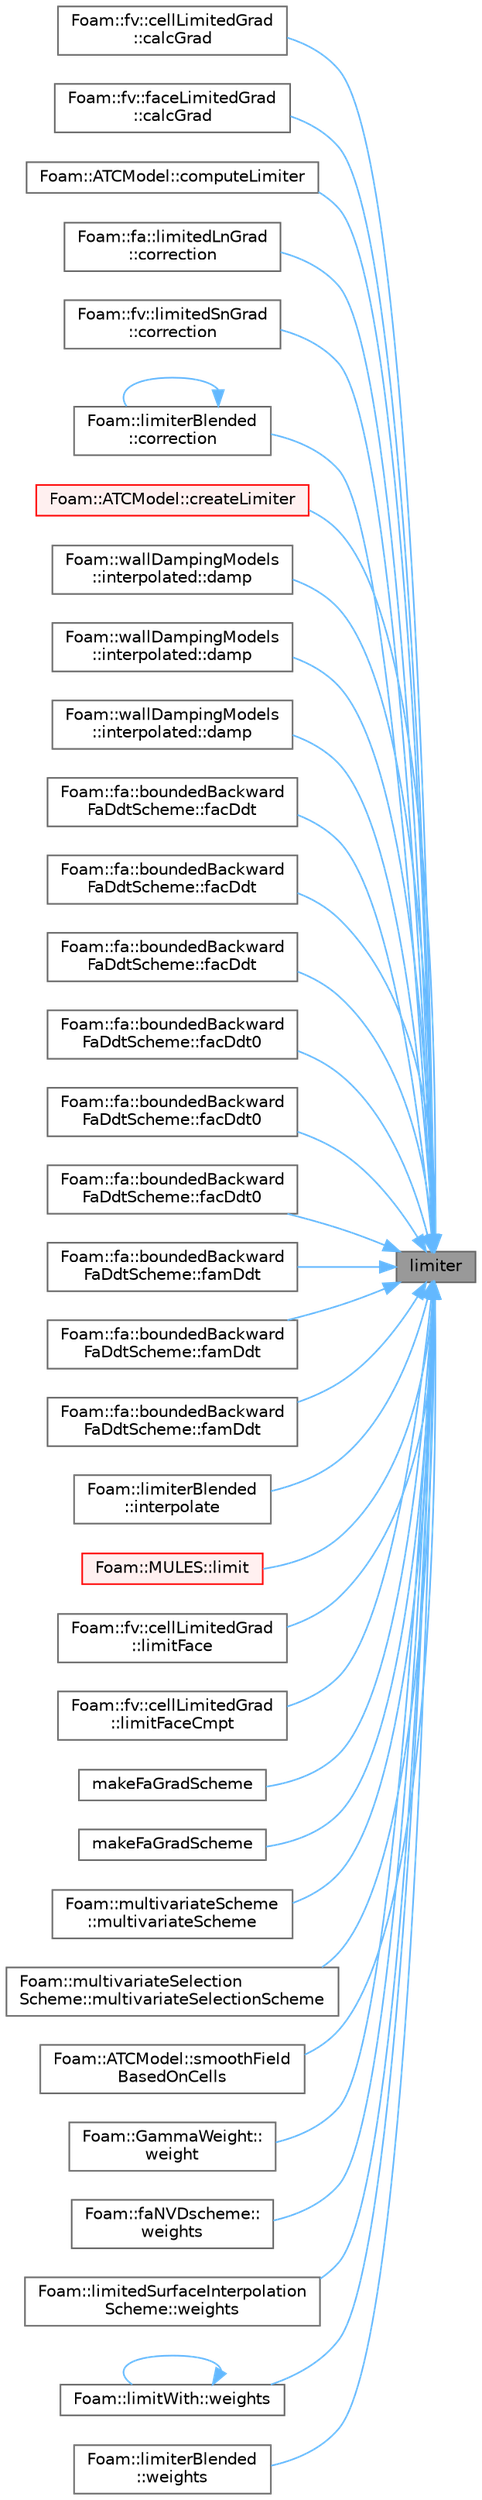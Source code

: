 digraph "limiter"
{
 // LATEX_PDF_SIZE
  bgcolor="transparent";
  edge [fontname=Helvetica,fontsize=10,labelfontname=Helvetica,labelfontsize=10];
  node [fontname=Helvetica,fontsize=10,shape=box,height=0.2,width=0.4];
  rankdir="RL";
  Node1 [id="Node000001",label="limiter",height=0.2,width=0.4,color="gray40", fillcolor="grey60", style="filled", fontcolor="black",tooltip=" "];
  Node1 -> Node2 [id="edge1_Node000001_Node000002",dir="back",color="steelblue1",style="solid",tooltip=" "];
  Node2 [id="Node000002",label="Foam::fv::cellLimitedGrad\l::calcGrad",height=0.2,width=0.4,color="grey40", fillcolor="white", style="filled",URL="$classFoam_1_1fv_1_1cellLimitedGrad.html#a235976831405ff5c4770d4b4e1b015cb",tooltip=" "];
  Node1 -> Node3 [id="edge2_Node000001_Node000003",dir="back",color="steelblue1",style="solid",tooltip=" "];
  Node3 [id="Node000003",label="Foam::fv::faceLimitedGrad\l::calcGrad",height=0.2,width=0.4,color="grey40", fillcolor="white", style="filled",URL="$classFoam_1_1fv_1_1faceLimitedGrad.html#a888b9f973d263ba5820597263f00824c",tooltip=" "];
  Node1 -> Node4 [id="edge3_Node000001_Node000004",dir="back",color="steelblue1",style="solid",tooltip=" "];
  Node4 [id="Node000004",label="Foam::ATCModel::computeLimiter",height=0.2,width=0.4,color="grey40", fillcolor="white", style="filled",URL="$classFoam_1_1ATCModel.html#af7f4105c3aade63c355f7a8bc1484740",tooltip=" "];
  Node1 -> Node5 [id="edge4_Node000001_Node000005",dir="back",color="steelblue1",style="solid",tooltip=" "];
  Node5 [id="Node000005",label="Foam::fa::limitedLnGrad\l::correction",height=0.2,width=0.4,color="grey40", fillcolor="white", style="filled",URL="$classFoam_1_1fa_1_1limitedLnGrad.html#a0226f0ea607e8a71157a9be54665374e",tooltip=" "];
  Node1 -> Node6 [id="edge5_Node000001_Node000006",dir="back",color="steelblue1",style="solid",tooltip=" "];
  Node6 [id="Node000006",label="Foam::fv::limitedSnGrad\l::correction",height=0.2,width=0.4,color="grey40", fillcolor="white", style="filled",URL="$classFoam_1_1fv_1_1limitedSnGrad.html#ab85727e995470e7484f0dec7544b1e4d",tooltip=" "];
  Node1 -> Node7 [id="edge6_Node000001_Node000007",dir="back",color="steelblue1",style="solid",tooltip=" "];
  Node7 [id="Node000007",label="Foam::limiterBlended\l::correction",height=0.2,width=0.4,color="grey40", fillcolor="white", style="filled",URL="$classFoam_1_1limiterBlended.html#a9c79cff1f5952f2e865730d39bf9b2fe",tooltip=" "];
  Node7 -> Node7 [id="edge7_Node000007_Node000007",dir="back",color="steelblue1",style="solid",tooltip=" "];
  Node1 -> Node8 [id="edge8_Node000001_Node000008",dir="back",color="steelblue1",style="solid",tooltip=" "];
  Node8 [id="Node000008",label="Foam::ATCModel::createLimiter",height=0.2,width=0.4,color="red", fillcolor="#FFF0F0", style="filled",URL="$classFoam_1_1ATCModel.html#a0950f13cfd9b877f4f25612f3b95685d",tooltip=" "];
  Node1 -> Node10 [id="edge9_Node000001_Node000010",dir="back",color="steelblue1",style="solid",tooltip=" "];
  Node10 [id="Node000010",label="Foam::wallDampingModels\l::interpolated::damp",height=0.2,width=0.4,color="grey40", fillcolor="white", style="filled",URL="$classFoam_1_1wallDampingModels_1_1interpolated.html#a2a1a5630829e4a0aa6c3400c18fbdb83",tooltip=" "];
  Node1 -> Node11 [id="edge10_Node000001_Node000011",dir="back",color="steelblue1",style="solid",tooltip=" "];
  Node11 [id="Node000011",label="Foam::wallDampingModels\l::interpolated::damp",height=0.2,width=0.4,color="grey40", fillcolor="white", style="filled",URL="$classFoam_1_1wallDampingModels_1_1interpolated.html#af21ca90ee3692e6518c2468e5b748545",tooltip=" "];
  Node1 -> Node12 [id="edge11_Node000001_Node000012",dir="back",color="steelblue1",style="solid",tooltip=" "];
  Node12 [id="Node000012",label="Foam::wallDampingModels\l::interpolated::damp",height=0.2,width=0.4,color="grey40", fillcolor="white", style="filled",URL="$classFoam_1_1wallDampingModels_1_1interpolated.html#aa005eb6c31c93b9a5ca09aaf8b9f8695",tooltip=" "];
  Node1 -> Node13 [id="edge12_Node000001_Node000013",dir="back",color="steelblue1",style="solid",tooltip=" "];
  Node13 [id="Node000013",label="Foam::fa::boundedBackward\lFaDdtScheme::facDdt",height=0.2,width=0.4,color="grey40", fillcolor="white", style="filled",URL="$classFoam_1_1fa_1_1boundedBackwardFaDdtScheme.html#a96c8ed019fabd5455715ef2cff1d858d",tooltip=" "];
  Node1 -> Node14 [id="edge13_Node000001_Node000014",dir="back",color="steelblue1",style="solid",tooltip=" "];
  Node14 [id="Node000014",label="Foam::fa::boundedBackward\lFaDdtScheme::facDdt",height=0.2,width=0.4,color="grey40", fillcolor="white", style="filled",URL="$classFoam_1_1fa_1_1boundedBackwardFaDdtScheme.html#a25f0ab7a7059a82964c3c95a60c8fde3",tooltip=" "];
  Node1 -> Node15 [id="edge14_Node000001_Node000015",dir="back",color="steelblue1",style="solid",tooltip=" "];
  Node15 [id="Node000015",label="Foam::fa::boundedBackward\lFaDdtScheme::facDdt",height=0.2,width=0.4,color="grey40", fillcolor="white", style="filled",URL="$classFoam_1_1fa_1_1boundedBackwardFaDdtScheme.html#a7aee127a7d39aec739cba23bb5a3a754",tooltip=" "];
  Node1 -> Node16 [id="edge15_Node000001_Node000016",dir="back",color="steelblue1",style="solid",tooltip=" "];
  Node16 [id="Node000016",label="Foam::fa::boundedBackward\lFaDdtScheme::facDdt0",height=0.2,width=0.4,color="grey40", fillcolor="white", style="filled",URL="$classFoam_1_1fa_1_1boundedBackwardFaDdtScheme.html#a82fa2b28de390c874f88fb6d0809f933",tooltip=" "];
  Node1 -> Node17 [id="edge16_Node000001_Node000017",dir="back",color="steelblue1",style="solid",tooltip=" "];
  Node17 [id="Node000017",label="Foam::fa::boundedBackward\lFaDdtScheme::facDdt0",height=0.2,width=0.4,color="grey40", fillcolor="white", style="filled",URL="$classFoam_1_1fa_1_1boundedBackwardFaDdtScheme.html#a99f00bf3e97999dbef023a5fd7886fcf",tooltip=" "];
  Node1 -> Node18 [id="edge17_Node000001_Node000018",dir="back",color="steelblue1",style="solid",tooltip=" "];
  Node18 [id="Node000018",label="Foam::fa::boundedBackward\lFaDdtScheme::facDdt0",height=0.2,width=0.4,color="grey40", fillcolor="white", style="filled",URL="$classFoam_1_1fa_1_1boundedBackwardFaDdtScheme.html#a258e7f5a77a49a8756fccbb0e9823117",tooltip=" "];
  Node1 -> Node19 [id="edge18_Node000001_Node000019",dir="back",color="steelblue1",style="solid",tooltip=" "];
  Node19 [id="Node000019",label="Foam::fa::boundedBackward\lFaDdtScheme::famDdt",height=0.2,width=0.4,color="grey40", fillcolor="white", style="filled",URL="$classFoam_1_1fa_1_1boundedBackwardFaDdtScheme.html#af01c2bc6fa9c5a59987c362be05d67e6",tooltip=" "];
  Node1 -> Node20 [id="edge19_Node000001_Node000020",dir="back",color="steelblue1",style="solid",tooltip=" "];
  Node20 [id="Node000020",label="Foam::fa::boundedBackward\lFaDdtScheme::famDdt",height=0.2,width=0.4,color="grey40", fillcolor="white", style="filled",URL="$classFoam_1_1fa_1_1boundedBackwardFaDdtScheme.html#a79c4380903f4f57e10f54b2abd3e31b0",tooltip=" "];
  Node1 -> Node21 [id="edge20_Node000001_Node000021",dir="back",color="steelblue1",style="solid",tooltip=" "];
  Node21 [id="Node000021",label="Foam::fa::boundedBackward\lFaDdtScheme::famDdt",height=0.2,width=0.4,color="grey40", fillcolor="white", style="filled",URL="$classFoam_1_1fa_1_1boundedBackwardFaDdtScheme.html#ab1d8a528c5983579e1957eb32f11a7a5",tooltip=" "];
  Node1 -> Node22 [id="edge21_Node000001_Node000022",dir="back",color="steelblue1",style="solid",tooltip=" "];
  Node22 [id="Node000022",label="Foam::limiterBlended\l::interpolate",height=0.2,width=0.4,color="grey40", fillcolor="white", style="filled",URL="$classFoam_1_1limiterBlended.html#ab035bb9b9690d329b1d5f4c8e0bdf569",tooltip=" "];
  Node1 -> Node23 [id="edge22_Node000001_Node000023",dir="back",color="steelblue1",style="solid",tooltip=" "];
  Node23 [id="Node000023",label="Foam::MULES::limit",height=0.2,width=0.4,color="red", fillcolor="#FFF0F0", style="filled",URL="$namespaceFoam_1_1MULES.html#a71d1731d21977db75d5f9bf2e880775f",tooltip=" "];
  Node1 -> Node26 [id="edge23_Node000001_Node000026",dir="back",color="steelblue1",style="solid",tooltip=" "];
  Node26 [id="Node000026",label="Foam::fv::cellLimitedGrad\l::limitFace",height=0.2,width=0.4,color="grey40", fillcolor="white", style="filled",URL="$classFoam_1_1fv_1_1cellLimitedGrad.html#a706733b7c861fa3a9f91e36a446ff90f",tooltip=" "];
  Node1 -> Node27 [id="edge24_Node000001_Node000027",dir="back",color="steelblue1",style="solid",tooltip=" "];
  Node27 [id="Node000027",label="Foam::fv::cellLimitedGrad\l::limitFaceCmpt",height=0.2,width=0.4,color="grey40", fillcolor="white", style="filled",URL="$classFoam_1_1fv_1_1cellLimitedGrad.html#a7b2288551f38270acb4d985dace89df9",tooltip=" "];
  Node1 -> Node28 [id="edge25_Node000001_Node000028",dir="back",color="steelblue1",style="solid",tooltip=" "];
  Node28 [id="Node000028",label="makeFaGradScheme",height=0.2,width=0.4,color="grey40", fillcolor="white", style="filled",URL="$edgeLimitedFaGrads_8C.html#a9711f3d0559ab4794360d02f415206f0",tooltip=" "];
  Node1 -> Node29 [id="edge26_Node000001_Node000029",dir="back",color="steelblue1",style="solid",tooltip=" "];
  Node29 [id="Node000029",label="makeFaGradScheme",height=0.2,width=0.4,color="grey40", fillcolor="white", style="filled",URL="$faceLimitedFaGrads_8C.html#ac9b3d8c0e6537191884ad1502eb5a6fa",tooltip=" "];
  Node1 -> Node30 [id="edge27_Node000001_Node000030",dir="back",color="steelblue1",style="solid",tooltip=" "];
  Node30 [id="Node000030",label="Foam::multivariateScheme\l::multivariateScheme",height=0.2,width=0.4,color="grey40", fillcolor="white", style="filled",URL="$classFoam_1_1multivariateScheme.html#a1df2075ff6df9ddb6b2bf9570e8905eb",tooltip=" "];
  Node1 -> Node31 [id="edge28_Node000001_Node000031",dir="back",color="steelblue1",style="solid",tooltip=" "];
  Node31 [id="Node000031",label="Foam::multivariateSelection\lScheme::multivariateSelectionScheme",height=0.2,width=0.4,color="grey40", fillcolor="white", style="filled",URL="$classFoam_1_1multivariateSelectionScheme.html#a3f90d5fb2cb054bd811362c07ceb2019",tooltip=" "];
  Node1 -> Node32 [id="edge29_Node000001_Node000032",dir="back",color="steelblue1",style="solid",tooltip=" "];
  Node32 [id="Node000032",label="Foam::ATCModel::smoothField\lBasedOnCells",height=0.2,width=0.4,color="grey40", fillcolor="white", style="filled",URL="$classFoam_1_1ATCModel.html#a704dd4ff37d0bdcee146a52dcc5c268c",tooltip=" "];
  Node1 -> Node33 [id="edge30_Node000001_Node000033",dir="back",color="steelblue1",style="solid",tooltip=" "];
  Node33 [id="Node000033",label="Foam::GammaWeight::\lweight",height=0.2,width=0.4,color="grey40", fillcolor="white", style="filled",URL="$classFoam_1_1GammaWeight.html#aacbab68dd915e1d68a92b9ab87f4b75f",tooltip=" "];
  Node1 -> Node34 [id="edge31_Node000001_Node000034",dir="back",color="steelblue1",style="solid",tooltip=" "];
  Node34 [id="Node000034",label="Foam::faNVDscheme::\lweights",height=0.2,width=0.4,color="grey40", fillcolor="white", style="filled",URL="$classFoam_1_1faNVDscheme.html#a363e3b1daada022f584a8f6a40693323",tooltip=" "];
  Node1 -> Node35 [id="edge32_Node000001_Node000035",dir="back",color="steelblue1",style="solid",tooltip=" "];
  Node35 [id="Node000035",label="Foam::limitedSurfaceInterpolation\lScheme::weights",height=0.2,width=0.4,color="grey40", fillcolor="white", style="filled",URL="$classFoam_1_1limitedSurfaceInterpolationScheme.html#ab307d17b11cf6f53ef80e7c11db38671",tooltip=" "];
  Node1 -> Node36 [id="edge33_Node000001_Node000036",dir="back",color="steelblue1",style="solid",tooltip=" "];
  Node36 [id="Node000036",label="Foam::limitWith::weights",height=0.2,width=0.4,color="grey40", fillcolor="white", style="filled",URL="$classFoam_1_1limitWith.html#ae118b0d95e252078324b00004ef362ef",tooltip=" "];
  Node36 -> Node36 [id="edge34_Node000036_Node000036",dir="back",color="steelblue1",style="solid",tooltip=" "];
  Node1 -> Node37 [id="edge35_Node000001_Node000037",dir="back",color="steelblue1",style="solid",tooltip=" "];
  Node37 [id="Node000037",label="Foam::limiterBlended\l::weights",height=0.2,width=0.4,color="grey40", fillcolor="white", style="filled",URL="$classFoam_1_1limiterBlended.html#a714f951f747788eab2252ad315bb0d4f",tooltip=" "];
}
